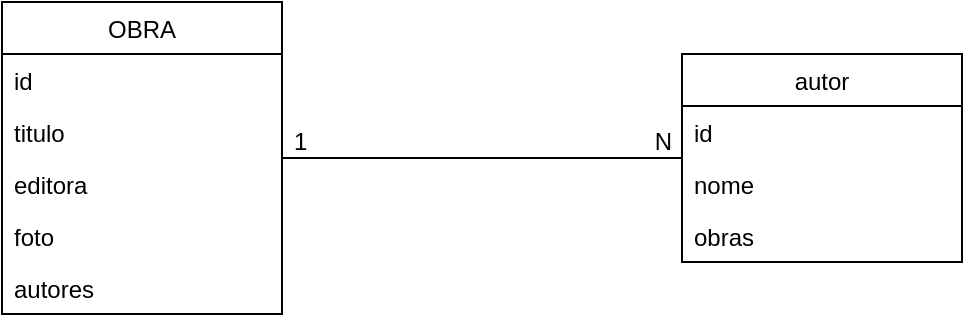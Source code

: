 <mxfile version="16.0.0" type="github"><diagram id="CjuoKW_79GW6Oui1QxPT" name="Page-1"><mxGraphModel dx="868" dy="482" grid="1" gridSize="10" guides="1" tooltips="1" connect="1" arrows="1" fold="1" page="1" pageScale="1" pageWidth="827" pageHeight="1169" math="0" shadow="0"><root><mxCell id="0"/><mxCell id="1" parent="0"/><mxCell id="CvGR-N1MicUwM19A3aaI-1" value="OBRA" style="swimlane;fontStyle=0;childLayout=stackLayout;horizontal=1;startSize=26;fillColor=none;horizontalStack=0;resizeParent=1;resizeParentMax=0;resizeLast=0;collapsible=1;marginBottom=0;" vertex="1" parent="1"><mxGeometry x="160" y="54" width="140" height="156" as="geometry"/></mxCell><mxCell id="CvGR-N1MicUwM19A3aaI-2" value="id" style="text;strokeColor=none;fillColor=none;align=left;verticalAlign=top;spacingLeft=4;spacingRight=4;overflow=hidden;rotatable=0;points=[[0,0.5],[1,0.5]];portConstraint=eastwest;" vertex="1" parent="CvGR-N1MicUwM19A3aaI-1"><mxGeometry y="26" width="140" height="26" as="geometry"/></mxCell><mxCell id="CvGR-N1MicUwM19A3aaI-3" value="titulo" style="text;strokeColor=none;fillColor=none;align=left;verticalAlign=top;spacingLeft=4;spacingRight=4;overflow=hidden;rotatable=0;points=[[0,0.5],[1,0.5]];portConstraint=eastwest;" vertex="1" parent="CvGR-N1MicUwM19A3aaI-1"><mxGeometry y="52" width="140" height="26" as="geometry"/></mxCell><mxCell id="CvGR-N1MicUwM19A3aaI-4" value="editora" style="text;strokeColor=none;fillColor=none;align=left;verticalAlign=top;spacingLeft=4;spacingRight=4;overflow=hidden;rotatable=0;points=[[0,0.5],[1,0.5]];portConstraint=eastwest;" vertex="1" parent="CvGR-N1MicUwM19A3aaI-1"><mxGeometry y="78" width="140" height="26" as="geometry"/></mxCell><mxCell id="CvGR-N1MicUwM19A3aaI-6" value="foto" style="text;strokeColor=none;fillColor=none;align=left;verticalAlign=top;spacingLeft=4;spacingRight=4;overflow=hidden;rotatable=0;points=[[0,0.5],[1,0.5]];portConstraint=eastwest;" vertex="1" parent="CvGR-N1MicUwM19A3aaI-1"><mxGeometry y="104" width="140" height="26" as="geometry"/></mxCell><mxCell id="CvGR-N1MicUwM19A3aaI-5" value="autores&#10;" style="text;strokeColor=none;fillColor=none;align=left;verticalAlign=top;spacingLeft=4;spacingRight=4;overflow=hidden;rotatable=0;points=[[0,0.5],[1,0.5]];portConstraint=eastwest;" vertex="1" parent="CvGR-N1MicUwM19A3aaI-1"><mxGeometry y="130" width="140" height="26" as="geometry"/></mxCell><mxCell id="CvGR-N1MicUwM19A3aaI-11" value="autor" style="swimlane;fontStyle=0;childLayout=stackLayout;horizontal=1;startSize=26;fillColor=none;horizontalStack=0;resizeParent=1;resizeParentMax=0;resizeLast=0;collapsible=1;marginBottom=0;" vertex="1" parent="1"><mxGeometry x="500" y="80" width="140" height="104" as="geometry"/></mxCell><mxCell id="CvGR-N1MicUwM19A3aaI-12" value="id" style="text;strokeColor=none;fillColor=none;align=left;verticalAlign=top;spacingLeft=4;spacingRight=4;overflow=hidden;rotatable=0;points=[[0,0.5],[1,0.5]];portConstraint=eastwest;" vertex="1" parent="CvGR-N1MicUwM19A3aaI-11"><mxGeometry y="26" width="140" height="26" as="geometry"/></mxCell><mxCell id="CvGR-N1MicUwM19A3aaI-13" value="nome" style="text;strokeColor=none;fillColor=none;align=left;verticalAlign=top;spacingLeft=4;spacingRight=4;overflow=hidden;rotatable=0;points=[[0,0.5],[1,0.5]];portConstraint=eastwest;" vertex="1" parent="CvGR-N1MicUwM19A3aaI-11"><mxGeometry y="52" width="140" height="26" as="geometry"/></mxCell><mxCell id="CvGR-N1MicUwM19A3aaI-14" value="obras" style="text;strokeColor=none;fillColor=none;align=left;verticalAlign=top;spacingLeft=4;spacingRight=4;overflow=hidden;rotatable=0;points=[[0,0.5],[1,0.5]];portConstraint=eastwest;" vertex="1" parent="CvGR-N1MicUwM19A3aaI-11"><mxGeometry y="78" width="140" height="26" as="geometry"/></mxCell><mxCell id="CvGR-N1MicUwM19A3aaI-20" value="" style="endArrow=none;html=1;rounded=0;" edge="1" parent="1" source="CvGR-N1MicUwM19A3aaI-1" target="CvGR-N1MicUwM19A3aaI-11"><mxGeometry relative="1" as="geometry"><mxPoint x="330" y="131.5" as="sourcePoint"/><mxPoint x="490" y="131.5" as="targetPoint"/></mxGeometry></mxCell><mxCell id="CvGR-N1MicUwM19A3aaI-21" value="1" style="resizable=0;html=1;align=left;verticalAlign=bottom;" connectable="0" vertex="1" parent="CvGR-N1MicUwM19A3aaI-20"><mxGeometry x="-1" relative="1" as="geometry"><mxPoint x="4" as="offset"/></mxGeometry></mxCell><mxCell id="CvGR-N1MicUwM19A3aaI-22" value="N" style="resizable=0;html=1;align=right;verticalAlign=bottom;" connectable="0" vertex="1" parent="CvGR-N1MicUwM19A3aaI-20"><mxGeometry x="1" relative="1" as="geometry"><mxPoint x="-5" as="offset"/></mxGeometry></mxCell></root></mxGraphModel></diagram></mxfile>